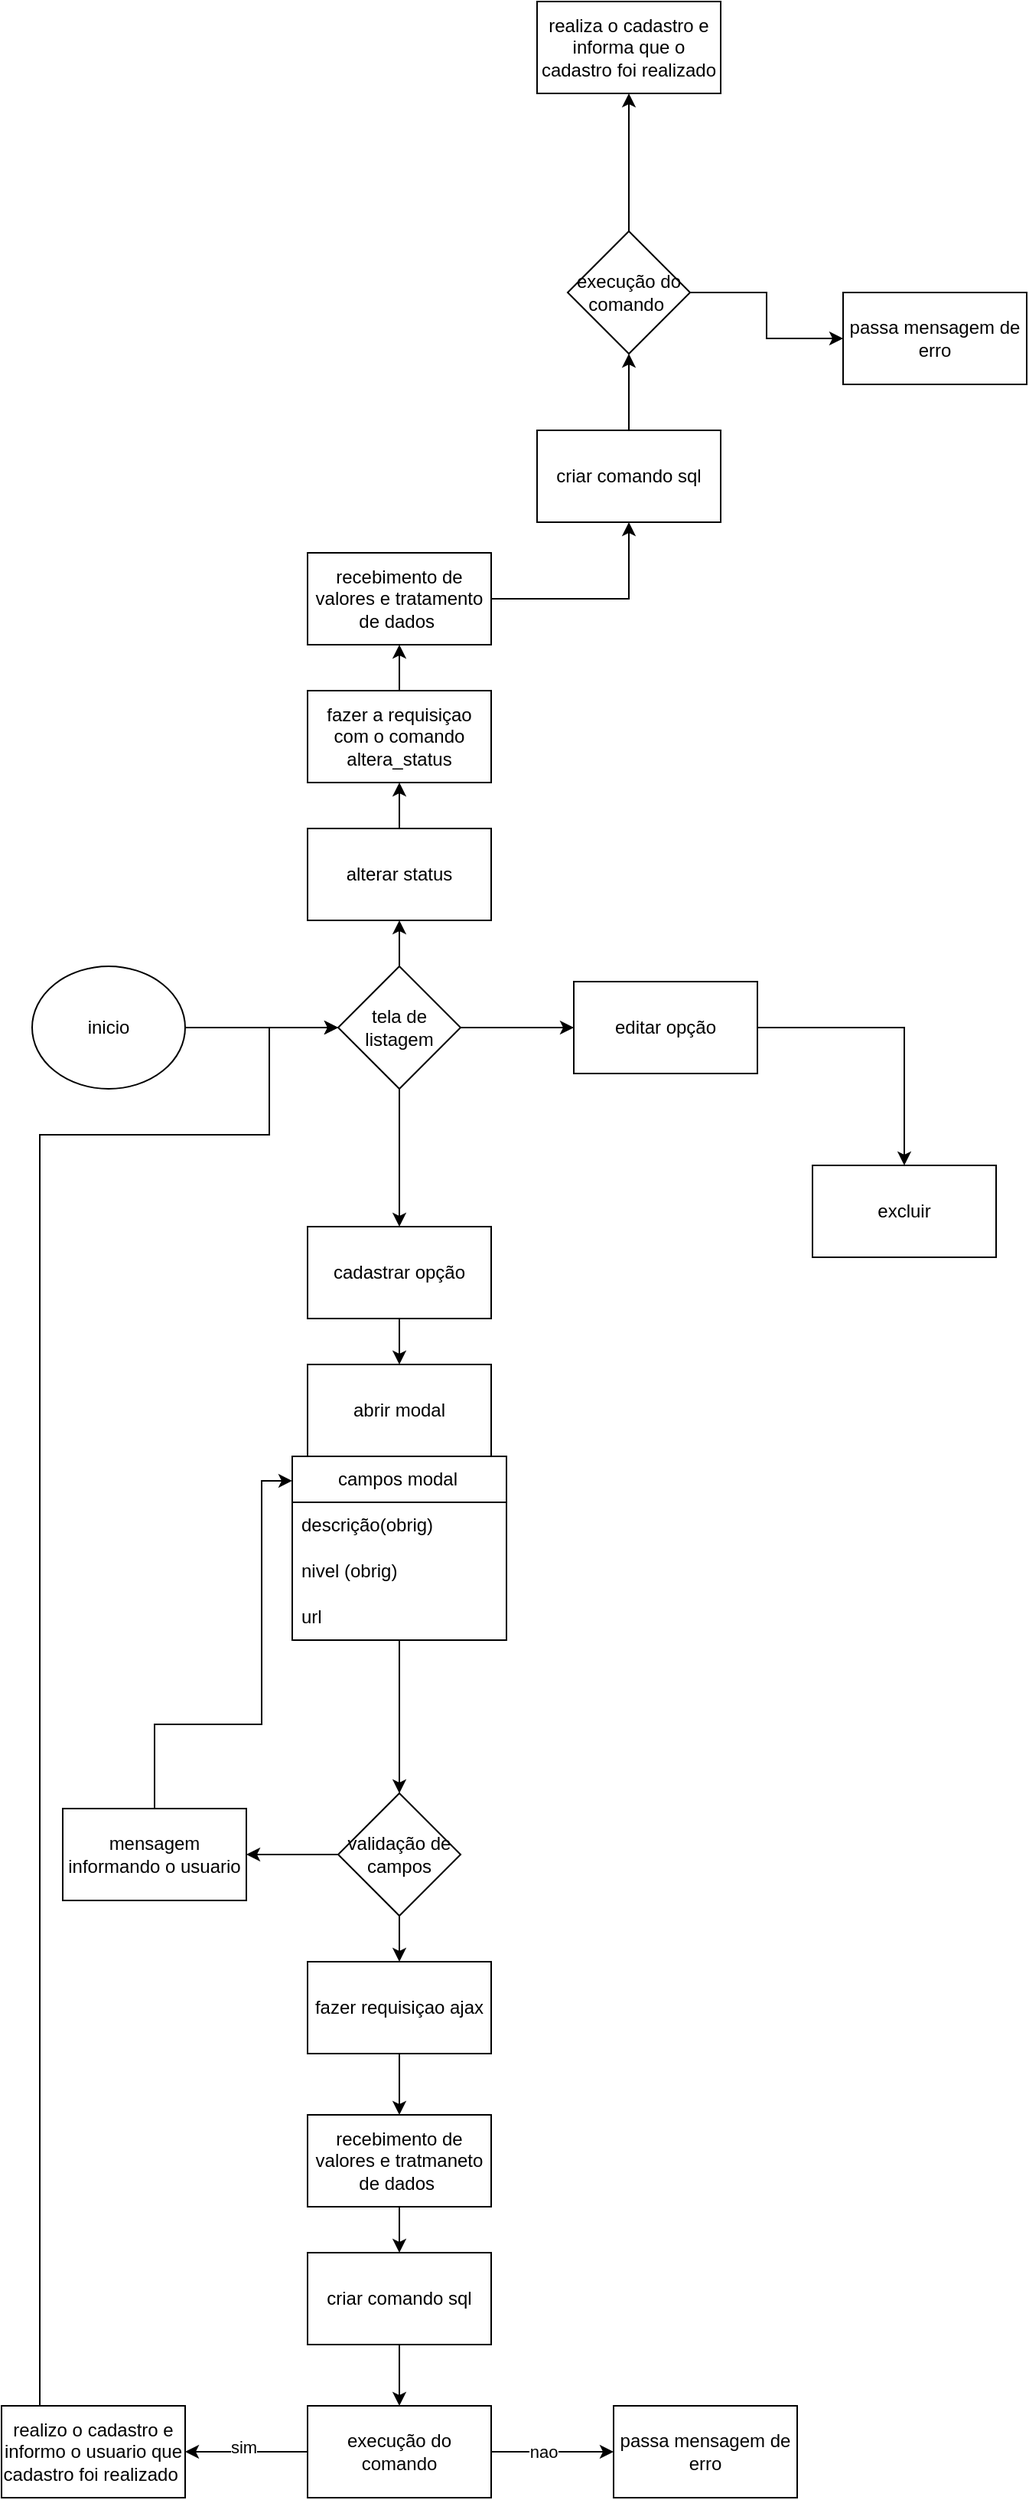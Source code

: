 <mxfile version="26.0.16">
  <diagram name="Página-1" id="TAAVMQNEenFh6iYZSoj8">
    <mxGraphModel dx="1434" dy="772" grid="1" gridSize="10" guides="1" tooltips="1" connect="1" arrows="1" fold="1" page="1" pageScale="1" pageWidth="827" pageHeight="1169" math="0" shadow="0">
      <root>
        <mxCell id="0" />
        <mxCell id="1" parent="0" />
        <mxCell id="2-5TmImaTZxjPBu9fnjU-5" style="edgeStyle=orthogonalEdgeStyle;rounded=0;orthogonalLoop=1;jettySize=auto;html=1;entryX=0;entryY=0.5;entryDx=0;entryDy=0;" edge="1" parent="1" source="2-5TmImaTZxjPBu9fnjU-1" target="2-5TmImaTZxjPBu9fnjU-2">
          <mxGeometry relative="1" as="geometry" />
        </mxCell>
        <mxCell id="2-5TmImaTZxjPBu9fnjU-1" value="inicio" style="ellipse;whiteSpace=wrap;html=1;" vertex="1" parent="1">
          <mxGeometry x="90" y="760" width="100" height="80" as="geometry" />
        </mxCell>
        <mxCell id="2-5TmImaTZxjPBu9fnjU-7" style="edgeStyle=orthogonalEdgeStyle;rounded=0;orthogonalLoop=1;jettySize=auto;html=1;entryX=0.5;entryY=1;entryDx=0;entryDy=0;" edge="1" parent="1" source="2-5TmImaTZxjPBu9fnjU-2" target="2-5TmImaTZxjPBu9fnjU-4">
          <mxGeometry relative="1" as="geometry" />
        </mxCell>
        <mxCell id="2-5TmImaTZxjPBu9fnjU-8" style="edgeStyle=orthogonalEdgeStyle;rounded=0;orthogonalLoop=1;jettySize=auto;html=1;entryX=0;entryY=0.5;entryDx=0;entryDy=0;" edge="1" parent="1" source="2-5TmImaTZxjPBu9fnjU-2" target="2-5TmImaTZxjPBu9fnjU-3">
          <mxGeometry relative="1" as="geometry" />
        </mxCell>
        <mxCell id="2-5TmImaTZxjPBu9fnjU-13" style="edgeStyle=orthogonalEdgeStyle;rounded=0;orthogonalLoop=1;jettySize=auto;html=1;entryX=0.5;entryY=0;entryDx=0;entryDy=0;" edge="1" parent="1" source="2-5TmImaTZxjPBu9fnjU-2" target="2-5TmImaTZxjPBu9fnjU-12">
          <mxGeometry relative="1" as="geometry" />
        </mxCell>
        <mxCell id="2-5TmImaTZxjPBu9fnjU-28" value="" style="edgeStyle=orthogonalEdgeStyle;rounded=0;orthogonalLoop=1;jettySize=auto;html=1;" edge="1" parent="1" source="2-5TmImaTZxjPBu9fnjU-2" target="2-5TmImaTZxjPBu9fnjU-27">
          <mxGeometry relative="1" as="geometry" />
        </mxCell>
        <mxCell id="2-5TmImaTZxjPBu9fnjU-2" value="tela de listagem" style="rhombus;whiteSpace=wrap;html=1;" vertex="1" parent="1">
          <mxGeometry x="290" y="760" width="80" height="80" as="geometry" />
        </mxCell>
        <mxCell id="2-5TmImaTZxjPBu9fnjU-3" value="editar opção" style="rounded=0;whiteSpace=wrap;html=1;" vertex="1" parent="1">
          <mxGeometry x="444" y="770" width="120" height="60" as="geometry" />
        </mxCell>
        <mxCell id="2-5TmImaTZxjPBu9fnjU-9" style="edgeStyle=orthogonalEdgeStyle;rounded=0;orthogonalLoop=1;jettySize=auto;html=1;" edge="1" parent="1" source="2-5TmImaTZxjPBu9fnjU-4" target="2-5TmImaTZxjPBu9fnjU-10">
          <mxGeometry relative="1" as="geometry">
            <mxPoint x="340" y="600" as="targetPoint" />
          </mxGeometry>
        </mxCell>
        <mxCell id="2-5TmImaTZxjPBu9fnjU-4" value="alterar status" style="rounded=0;whiteSpace=wrap;html=1;" vertex="1" parent="1">
          <mxGeometry x="270" y="670" width="120" height="60" as="geometry" />
        </mxCell>
        <mxCell id="2-5TmImaTZxjPBu9fnjU-15" value="" style="edgeStyle=orthogonalEdgeStyle;rounded=0;orthogonalLoop=1;jettySize=auto;html=1;" edge="1" parent="1" source="2-5TmImaTZxjPBu9fnjU-10" target="2-5TmImaTZxjPBu9fnjU-14">
          <mxGeometry relative="1" as="geometry" />
        </mxCell>
        <mxCell id="2-5TmImaTZxjPBu9fnjU-10" value="fazer a requisiçao com o comando altera_status" style="rounded=0;whiteSpace=wrap;html=1;" vertex="1" parent="1">
          <mxGeometry x="270" y="580" width="120" height="60" as="geometry" />
        </mxCell>
        <mxCell id="2-5TmImaTZxjPBu9fnjU-12" value="excluir" style="rounded=0;whiteSpace=wrap;html=1;" vertex="1" parent="1">
          <mxGeometry x="600" y="890" width="120" height="60" as="geometry" />
        </mxCell>
        <mxCell id="2-5TmImaTZxjPBu9fnjU-17" value="" style="edgeStyle=orthogonalEdgeStyle;rounded=0;orthogonalLoop=1;jettySize=auto;html=1;" edge="1" parent="1" source="2-5TmImaTZxjPBu9fnjU-14" target="2-5TmImaTZxjPBu9fnjU-16">
          <mxGeometry relative="1" as="geometry" />
        </mxCell>
        <mxCell id="2-5TmImaTZxjPBu9fnjU-14" value="recebimento de valores e tratamento de dados&amp;nbsp;" style="rounded=0;whiteSpace=wrap;html=1;" vertex="1" parent="1">
          <mxGeometry x="270" y="490" width="120" height="60" as="geometry" />
        </mxCell>
        <mxCell id="2-5TmImaTZxjPBu9fnjU-21" style="edgeStyle=orthogonalEdgeStyle;rounded=0;orthogonalLoop=1;jettySize=auto;html=1;" edge="1" parent="1" source="2-5TmImaTZxjPBu9fnjU-16" target="2-5TmImaTZxjPBu9fnjU-20">
          <mxGeometry relative="1" as="geometry" />
        </mxCell>
        <mxCell id="2-5TmImaTZxjPBu9fnjU-16" value="criar comando sql" style="rounded=0;whiteSpace=wrap;html=1;" vertex="1" parent="1">
          <mxGeometry x="420" y="410" width="120" height="60" as="geometry" />
        </mxCell>
        <mxCell id="2-5TmImaTZxjPBu9fnjU-22" style="edgeStyle=orthogonalEdgeStyle;rounded=0;orthogonalLoop=1;jettySize=auto;html=1;" edge="1" parent="1" source="2-5TmImaTZxjPBu9fnjU-20" target="2-5TmImaTZxjPBu9fnjU-23">
          <mxGeometry relative="1" as="geometry">
            <mxPoint x="580" y="320" as="targetPoint" />
          </mxGeometry>
        </mxCell>
        <mxCell id="2-5TmImaTZxjPBu9fnjU-25" value="" style="edgeStyle=orthogonalEdgeStyle;rounded=0;orthogonalLoop=1;jettySize=auto;html=1;" edge="1" parent="1" source="2-5TmImaTZxjPBu9fnjU-20" target="2-5TmImaTZxjPBu9fnjU-24">
          <mxGeometry relative="1" as="geometry" />
        </mxCell>
        <mxCell id="2-5TmImaTZxjPBu9fnjU-20" value="execução do comando&amp;nbsp;" style="rhombus;whiteSpace=wrap;html=1;" vertex="1" parent="1">
          <mxGeometry x="440" y="280" width="80" height="80" as="geometry" />
        </mxCell>
        <mxCell id="2-5TmImaTZxjPBu9fnjU-23" value="passa mensagem de erro" style="rounded=0;whiteSpace=wrap;html=1;" vertex="1" parent="1">
          <mxGeometry x="620" y="320" width="120" height="60" as="geometry" />
        </mxCell>
        <mxCell id="2-5TmImaTZxjPBu9fnjU-24" value="realiza o cadastro e informa que o cadastro foi realizado" style="whiteSpace=wrap;html=1;" vertex="1" parent="1">
          <mxGeometry x="420" y="130" width="120" height="60" as="geometry" />
        </mxCell>
        <mxCell id="2-5TmImaTZxjPBu9fnjU-30" value="" style="edgeStyle=orthogonalEdgeStyle;rounded=0;orthogonalLoop=1;jettySize=auto;html=1;" edge="1" parent="1" source="2-5TmImaTZxjPBu9fnjU-27" target="2-5TmImaTZxjPBu9fnjU-29">
          <mxGeometry relative="1" as="geometry" />
        </mxCell>
        <mxCell id="2-5TmImaTZxjPBu9fnjU-27" value="cadastrar opção" style="whiteSpace=wrap;html=1;" vertex="1" parent="1">
          <mxGeometry x="270" y="930" width="120" height="60" as="geometry" />
        </mxCell>
        <mxCell id="2-5TmImaTZxjPBu9fnjU-29" value="abrir modal" style="whiteSpace=wrap;html=1;" vertex="1" parent="1">
          <mxGeometry x="270" y="1020" width="120" height="60" as="geometry" />
        </mxCell>
        <mxCell id="2-5TmImaTZxjPBu9fnjU-36" value="" style="edgeStyle=orthogonalEdgeStyle;rounded=0;orthogonalLoop=1;jettySize=auto;html=1;" edge="1" parent="1" source="2-5TmImaTZxjPBu9fnjU-31" target="2-5TmImaTZxjPBu9fnjU-35">
          <mxGeometry relative="1" as="geometry" />
        </mxCell>
        <mxCell id="2-5TmImaTZxjPBu9fnjU-31" value="campos modal&lt;span style=&quot;white-space: pre;&quot;&gt;&#x9;&lt;/span&gt;" style="swimlane;fontStyle=0;childLayout=stackLayout;horizontal=1;startSize=30;horizontalStack=0;resizeParent=1;resizeParentMax=0;resizeLast=0;collapsible=1;marginBottom=0;whiteSpace=wrap;html=1;" vertex="1" parent="1">
          <mxGeometry x="260" y="1080" width="140" height="120" as="geometry" />
        </mxCell>
        <mxCell id="2-5TmImaTZxjPBu9fnjU-32" value="descrição(obrig)" style="text;strokeColor=none;fillColor=none;align=left;verticalAlign=middle;spacingLeft=4;spacingRight=4;overflow=hidden;points=[[0,0.5],[1,0.5]];portConstraint=eastwest;rotatable=0;whiteSpace=wrap;html=1;" vertex="1" parent="2-5TmImaTZxjPBu9fnjU-31">
          <mxGeometry y="30" width="140" height="30" as="geometry" />
        </mxCell>
        <mxCell id="2-5TmImaTZxjPBu9fnjU-33" value="nivel (obrig)" style="text;strokeColor=none;fillColor=none;align=left;verticalAlign=middle;spacingLeft=4;spacingRight=4;overflow=hidden;points=[[0,0.5],[1,0.5]];portConstraint=eastwest;rotatable=0;whiteSpace=wrap;html=1;" vertex="1" parent="2-5TmImaTZxjPBu9fnjU-31">
          <mxGeometry y="60" width="140" height="30" as="geometry" />
        </mxCell>
        <mxCell id="2-5TmImaTZxjPBu9fnjU-34" value="url" style="text;strokeColor=none;fillColor=none;align=left;verticalAlign=middle;spacingLeft=4;spacingRight=4;overflow=hidden;points=[[0,0.5],[1,0.5]];portConstraint=eastwest;rotatable=0;whiteSpace=wrap;html=1;" vertex="1" parent="2-5TmImaTZxjPBu9fnjU-31">
          <mxGeometry y="90" width="140" height="30" as="geometry" />
        </mxCell>
        <mxCell id="2-5TmImaTZxjPBu9fnjU-38" value="" style="edgeStyle=orthogonalEdgeStyle;rounded=0;orthogonalLoop=1;jettySize=auto;html=1;" edge="1" parent="1" source="2-5TmImaTZxjPBu9fnjU-35" target="2-5TmImaTZxjPBu9fnjU-37">
          <mxGeometry relative="1" as="geometry" />
        </mxCell>
        <mxCell id="2-5TmImaTZxjPBu9fnjU-42" value="" style="edgeStyle=orthogonalEdgeStyle;rounded=0;orthogonalLoop=1;jettySize=auto;html=1;" edge="1" parent="1" source="2-5TmImaTZxjPBu9fnjU-35" target="2-5TmImaTZxjPBu9fnjU-41">
          <mxGeometry relative="1" as="geometry" />
        </mxCell>
        <mxCell id="2-5TmImaTZxjPBu9fnjU-35" value="validação de campos" style="rhombus;whiteSpace=wrap;html=1;fontStyle=0;startSize=30;" vertex="1" parent="1">
          <mxGeometry x="290" y="1300" width="80" height="80" as="geometry" />
        </mxCell>
        <mxCell id="2-5TmImaTZxjPBu9fnjU-40" value="" style="edgeStyle=orthogonalEdgeStyle;rounded=0;orthogonalLoop=1;jettySize=auto;html=1;" edge="1" parent="1" source="2-5TmImaTZxjPBu9fnjU-37" target="2-5TmImaTZxjPBu9fnjU-39">
          <mxGeometry relative="1" as="geometry" />
        </mxCell>
        <mxCell id="2-5TmImaTZxjPBu9fnjU-37" value="fazer requisiçao ajax" style="whiteSpace=wrap;html=1;fontStyle=0;startSize=30;" vertex="1" parent="1">
          <mxGeometry x="270" y="1410" width="120" height="60" as="geometry" />
        </mxCell>
        <mxCell id="2-5TmImaTZxjPBu9fnjU-44" value="" style="edgeStyle=orthogonalEdgeStyle;rounded=0;orthogonalLoop=1;jettySize=auto;html=1;" edge="1" parent="1" source="2-5TmImaTZxjPBu9fnjU-39" target="2-5TmImaTZxjPBu9fnjU-43">
          <mxGeometry relative="1" as="geometry" />
        </mxCell>
        <mxCell id="2-5TmImaTZxjPBu9fnjU-39" value="recebimento de valores e tratmaneto de dados&amp;nbsp;" style="whiteSpace=wrap;html=1;fontStyle=0;startSize=30;" vertex="1" parent="1">
          <mxGeometry x="270" y="1510" width="120" height="60" as="geometry" />
        </mxCell>
        <mxCell id="2-5TmImaTZxjPBu9fnjU-54" style="edgeStyle=orthogonalEdgeStyle;rounded=0;orthogonalLoop=1;jettySize=auto;html=1;entryX=0;entryY=0.133;entryDx=0;entryDy=0;entryPerimeter=0;" edge="1" parent="1" source="2-5TmImaTZxjPBu9fnjU-41" target="2-5TmImaTZxjPBu9fnjU-31">
          <mxGeometry relative="1" as="geometry">
            <mxPoint x="170" y="1120" as="targetPoint" />
            <Array as="points">
              <mxPoint x="170" y="1255" />
              <mxPoint x="240" y="1255" />
              <mxPoint x="240" y="1096" />
            </Array>
          </mxGeometry>
        </mxCell>
        <mxCell id="2-5TmImaTZxjPBu9fnjU-41" value="mensagem informando o usuario" style="whiteSpace=wrap;html=1;fontStyle=0;startSize=30;" vertex="1" parent="1">
          <mxGeometry x="110" y="1310" width="120" height="60" as="geometry" />
        </mxCell>
        <mxCell id="2-5TmImaTZxjPBu9fnjU-46" value="" style="edgeStyle=orthogonalEdgeStyle;rounded=0;orthogonalLoop=1;jettySize=auto;html=1;" edge="1" parent="1" source="2-5TmImaTZxjPBu9fnjU-43" target="2-5TmImaTZxjPBu9fnjU-45">
          <mxGeometry relative="1" as="geometry" />
        </mxCell>
        <mxCell id="2-5TmImaTZxjPBu9fnjU-43" value="criar comando sql" style="whiteSpace=wrap;html=1;fontStyle=0;startSize=30;" vertex="1" parent="1">
          <mxGeometry x="270" y="1600" width="120" height="60" as="geometry" />
        </mxCell>
        <mxCell id="2-5TmImaTZxjPBu9fnjU-48" value="" style="edgeStyle=orthogonalEdgeStyle;rounded=0;orthogonalLoop=1;jettySize=auto;html=1;" edge="1" parent="1" source="2-5TmImaTZxjPBu9fnjU-45" target="2-5TmImaTZxjPBu9fnjU-47">
          <mxGeometry relative="1" as="geometry" />
        </mxCell>
        <mxCell id="2-5TmImaTZxjPBu9fnjU-49" value="nao" style="edgeLabel;html=1;align=center;verticalAlign=middle;resizable=0;points=[];" vertex="1" connectable="0" parent="2-5TmImaTZxjPBu9fnjU-48">
          <mxGeometry x="-0.15" y="-6" relative="1" as="geometry">
            <mxPoint y="-6" as="offset" />
          </mxGeometry>
        </mxCell>
        <mxCell id="2-5TmImaTZxjPBu9fnjU-51" value="" style="edgeStyle=orthogonalEdgeStyle;rounded=0;orthogonalLoop=1;jettySize=auto;html=1;" edge="1" parent="1" source="2-5TmImaTZxjPBu9fnjU-45" target="2-5TmImaTZxjPBu9fnjU-50">
          <mxGeometry relative="1" as="geometry" />
        </mxCell>
        <mxCell id="2-5TmImaTZxjPBu9fnjU-52" value="sim" style="edgeLabel;html=1;align=center;verticalAlign=middle;resizable=0;points=[];" vertex="1" connectable="0" parent="2-5TmImaTZxjPBu9fnjU-51">
          <mxGeometry x="0.05" y="-3" relative="1" as="geometry">
            <mxPoint as="offset" />
          </mxGeometry>
        </mxCell>
        <mxCell id="2-5TmImaTZxjPBu9fnjU-45" value="execução do comando" style="whiteSpace=wrap;html=1;fontStyle=0;startSize=30;" vertex="1" parent="1">
          <mxGeometry x="270" y="1700" width="120" height="60" as="geometry" />
        </mxCell>
        <mxCell id="2-5TmImaTZxjPBu9fnjU-47" value="passa mensagem de erro" style="whiteSpace=wrap;html=1;fontStyle=0;startSize=30;" vertex="1" parent="1">
          <mxGeometry x="470" y="1700" width="120" height="60" as="geometry" />
        </mxCell>
        <mxCell id="2-5TmImaTZxjPBu9fnjU-53" style="edgeStyle=orthogonalEdgeStyle;rounded=0;orthogonalLoop=1;jettySize=auto;html=1;" edge="1" parent="1" target="2-5TmImaTZxjPBu9fnjU-2">
          <mxGeometry relative="1" as="geometry">
            <mxPoint x="95" y="1700" as="sourcePoint" />
            <mxPoint x="245" y="800" as="targetPoint" />
            <Array as="points">
              <mxPoint x="95" y="870" />
              <mxPoint x="245" y="870" />
              <mxPoint x="245" y="800" />
            </Array>
          </mxGeometry>
        </mxCell>
        <mxCell id="2-5TmImaTZxjPBu9fnjU-50" value="realizo o cadastro e informo o usuario que cadastro foi realizado&amp;nbsp;" style="whiteSpace=wrap;html=1;fontStyle=0;startSize=30;" vertex="1" parent="1">
          <mxGeometry x="70" y="1700" width="120" height="60" as="geometry" />
        </mxCell>
      </root>
    </mxGraphModel>
  </diagram>
</mxfile>

